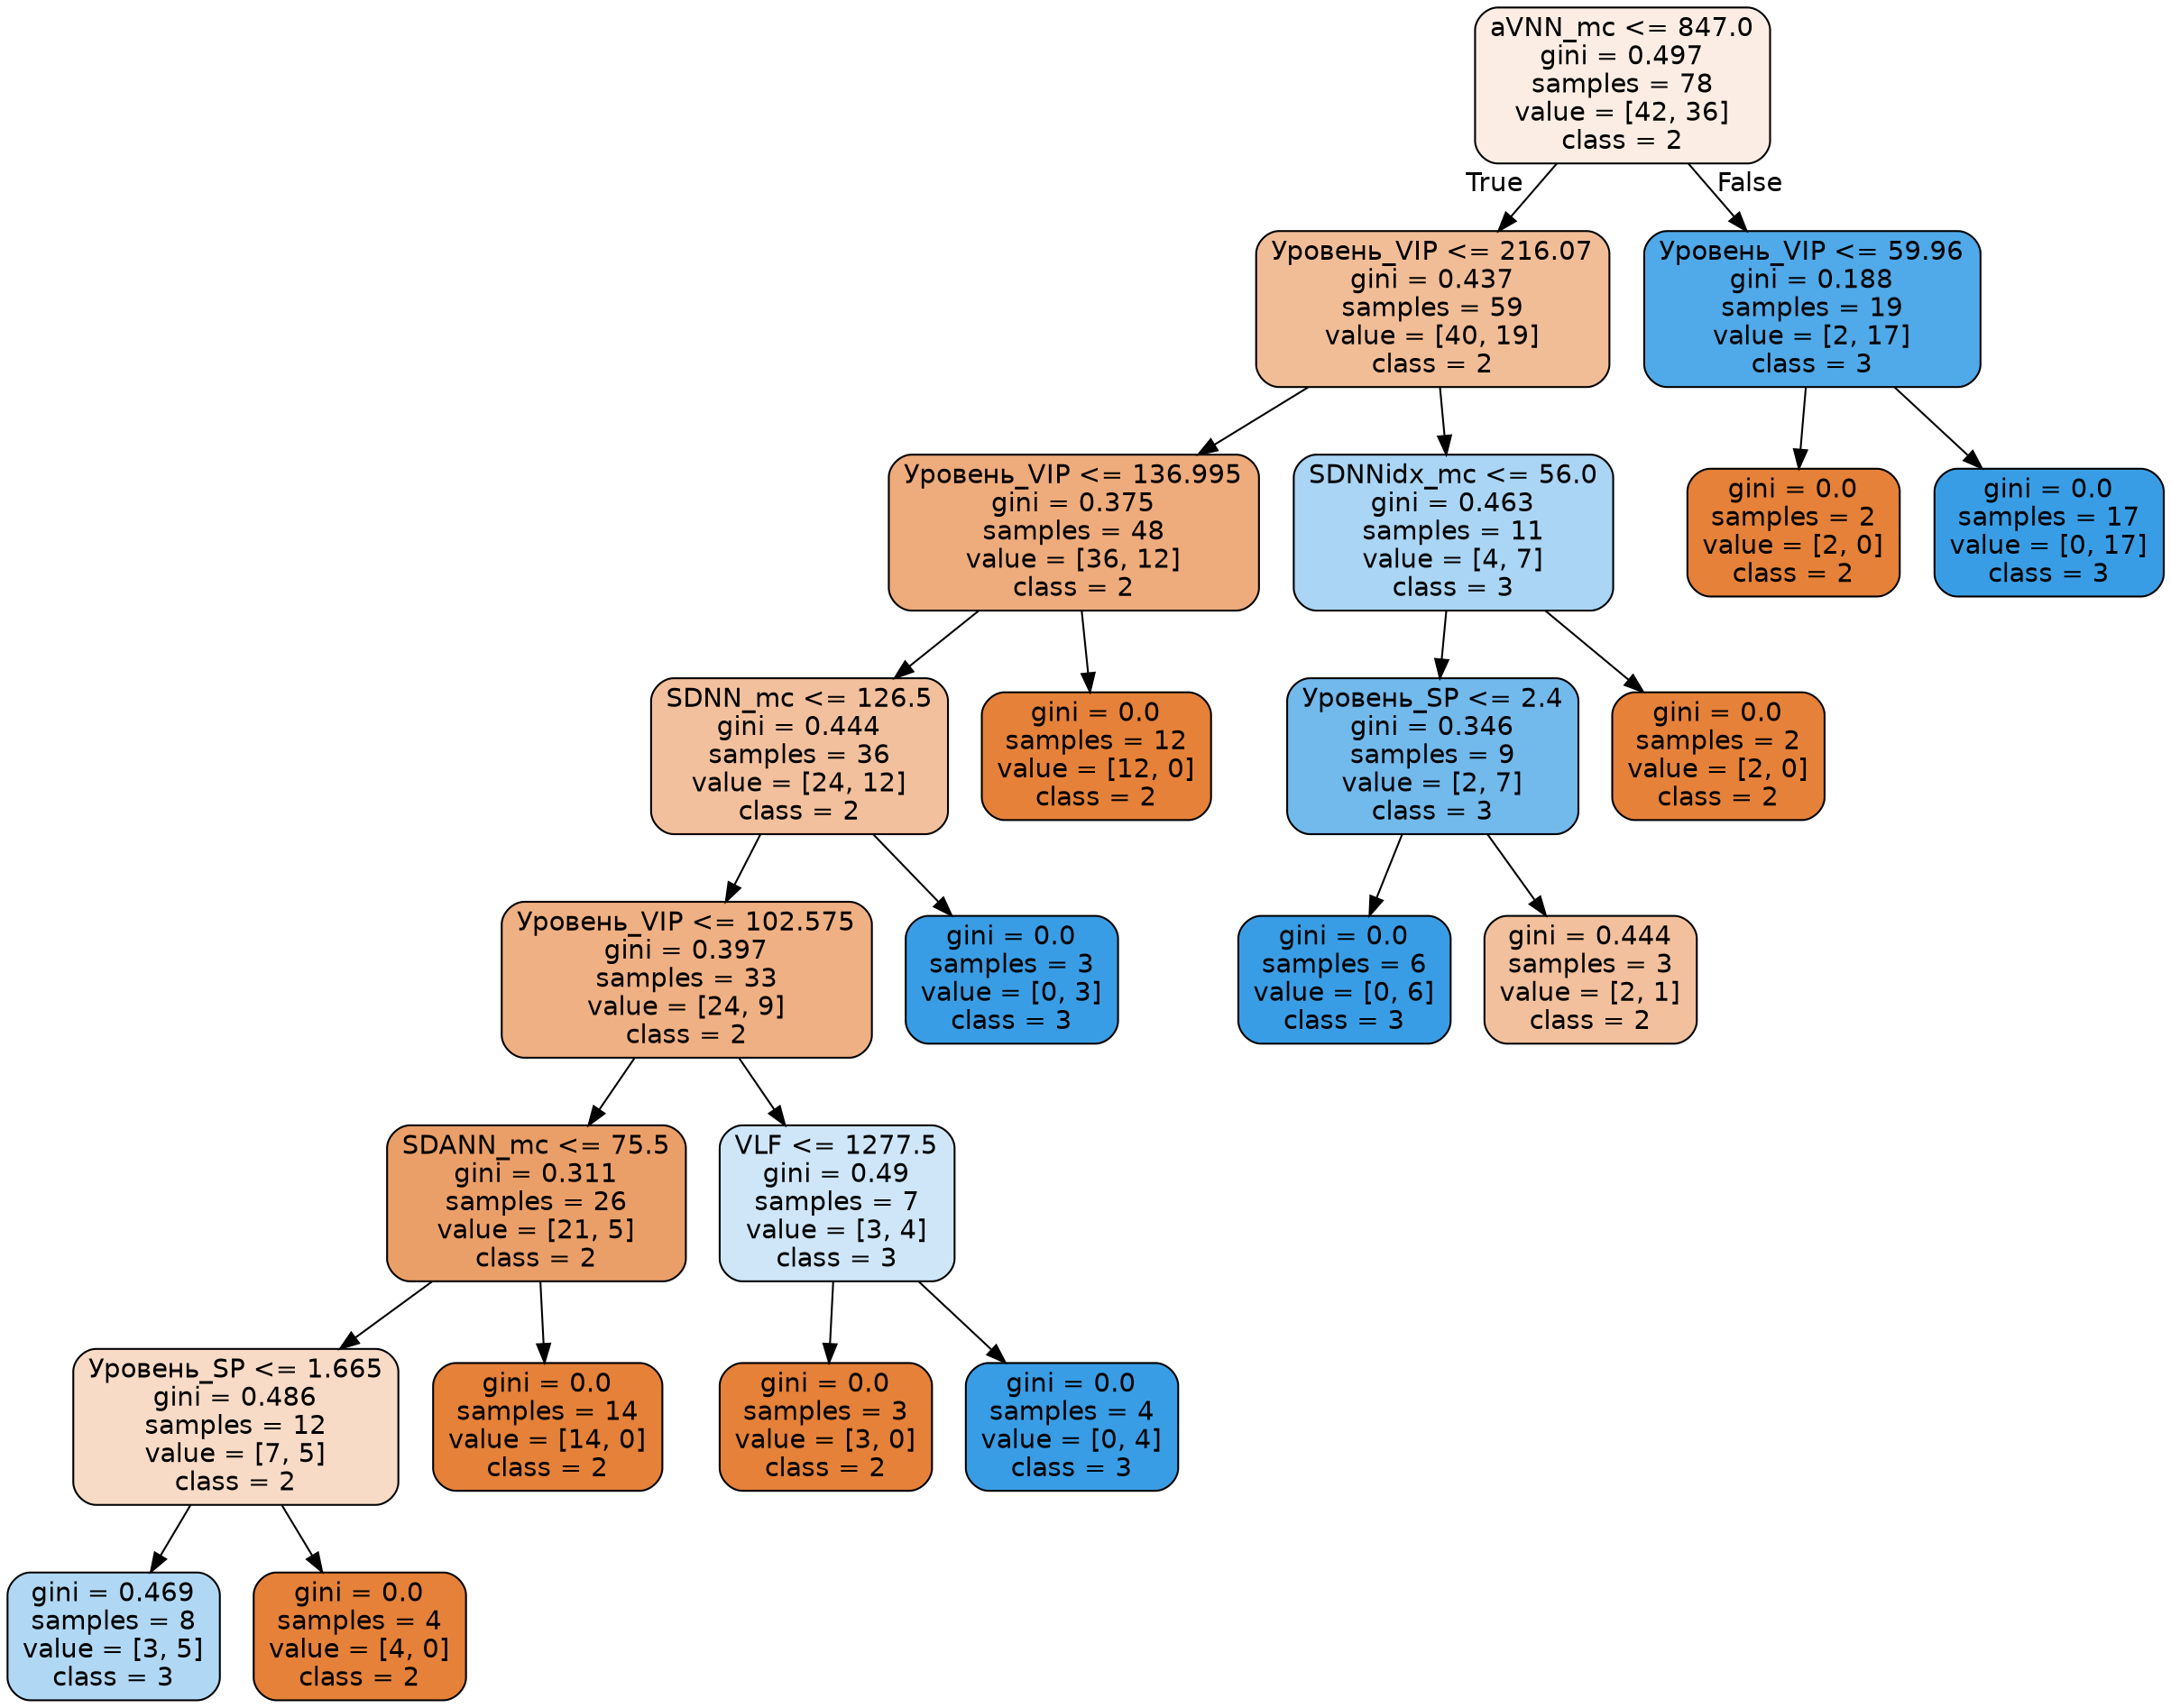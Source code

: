 digraph Tree {
node [shape=box, style="filled, rounded", color="black", fontname="helvetica"] ;
edge [fontname="helvetica"] ;
0 [label="aVNN_mc <= 847.0\ngini = 0.497\nsamples = 78\nvalue = [42, 36]\nclass = 2", fillcolor="#fbede3"] ;
1 [label="Уровень_VIP <= 216.07\ngini = 0.437\nsamples = 59\nvalue = [40, 19]\nclass = 2", fillcolor="#f1bd97"] ;
0 -> 1 [labeldistance=2.5, labelangle=45, headlabel="True"] ;
5 [label="Уровень_VIP <= 136.995\ngini = 0.375\nsamples = 48\nvalue = [36, 12]\nclass = 2", fillcolor="#eeab7b"] ;
1 -> 5 ;
7 [label="SDNN_mc <= 126.5\ngini = 0.444\nsamples = 36\nvalue = [24, 12]\nclass = 2", fillcolor="#f2c09c"] ;
5 -> 7 ;
9 [label="Уровень_VIP <= 102.575\ngini = 0.397\nsamples = 33\nvalue = [24, 9]\nclass = 2", fillcolor="#efb083"] ;
7 -> 9 ;
15 [label="SDANN_mc <= 75.5\ngini = 0.311\nsamples = 26\nvalue = [21, 5]\nclass = 2", fillcolor="#eb9f68"] ;
9 -> 15 ;
19 [label="Уровень_SP <= 1.665\ngini = 0.486\nsamples = 12\nvalue = [7, 5]\nclass = 2", fillcolor="#f8dbc6"] ;
15 -> 19 ;
21 [label="gini = 0.469\nsamples = 8\nvalue = [3, 5]\nclass = 3", fillcolor="#b0d8f5"] ;
19 -> 21 ;
22 [label="gini = 0.0\nsamples = 4\nvalue = [4, 0]\nclass = 2", fillcolor="#e58139"] ;
19 -> 22 ;
20 [label="gini = 0.0\nsamples = 14\nvalue = [14, 0]\nclass = 2", fillcolor="#e58139"] ;
15 -> 20 ;
16 [label="VLF <= 1277.5\ngini = 0.49\nsamples = 7\nvalue = [3, 4]\nclass = 3", fillcolor="#cee6f8"] ;
9 -> 16 ;
17 [label="gini = 0.0\nsamples = 3\nvalue = [3, 0]\nclass = 2", fillcolor="#e58139"] ;
16 -> 17 ;
18 [label="gini = 0.0\nsamples = 4\nvalue = [0, 4]\nclass = 3", fillcolor="#399de5"] ;
16 -> 18 ;
10 [label="gini = 0.0\nsamples = 3\nvalue = [0, 3]\nclass = 3", fillcolor="#399de5"] ;
7 -> 10 ;
8 [label="gini = 0.0\nsamples = 12\nvalue = [12, 0]\nclass = 2", fillcolor="#e58139"] ;
5 -> 8 ;
6 [label="SDNNidx_mc <= 56.0\ngini = 0.463\nsamples = 11\nvalue = [4, 7]\nclass = 3", fillcolor="#aad5f4"] ;
1 -> 6 ;
11 [label="Уровень_SP <= 2.4\ngini = 0.346\nsamples = 9\nvalue = [2, 7]\nclass = 3", fillcolor="#72b9ec"] ;
6 -> 11 ;
13 [label="gini = 0.0\nsamples = 6\nvalue = [0, 6]\nclass = 3", fillcolor="#399de5"] ;
11 -> 13 ;
14 [label="gini = 0.444\nsamples = 3\nvalue = [2, 1]\nclass = 2", fillcolor="#f2c09c"] ;
11 -> 14 ;
12 [label="gini = 0.0\nsamples = 2\nvalue = [2, 0]\nclass = 2", fillcolor="#e58139"] ;
6 -> 12 ;
2 [label="Уровень_VIP <= 59.96\ngini = 0.188\nsamples = 19\nvalue = [2, 17]\nclass = 3", fillcolor="#50a9e8"] ;
0 -> 2 [labeldistance=2.5, labelangle=-45, headlabel="False"] ;
3 [label="gini = 0.0\nsamples = 2\nvalue = [2, 0]\nclass = 2", fillcolor="#e58139"] ;
2 -> 3 ;
4 [label="gini = 0.0\nsamples = 17\nvalue = [0, 17]\nclass = 3", fillcolor="#399de5"] ;
2 -> 4 ;
}